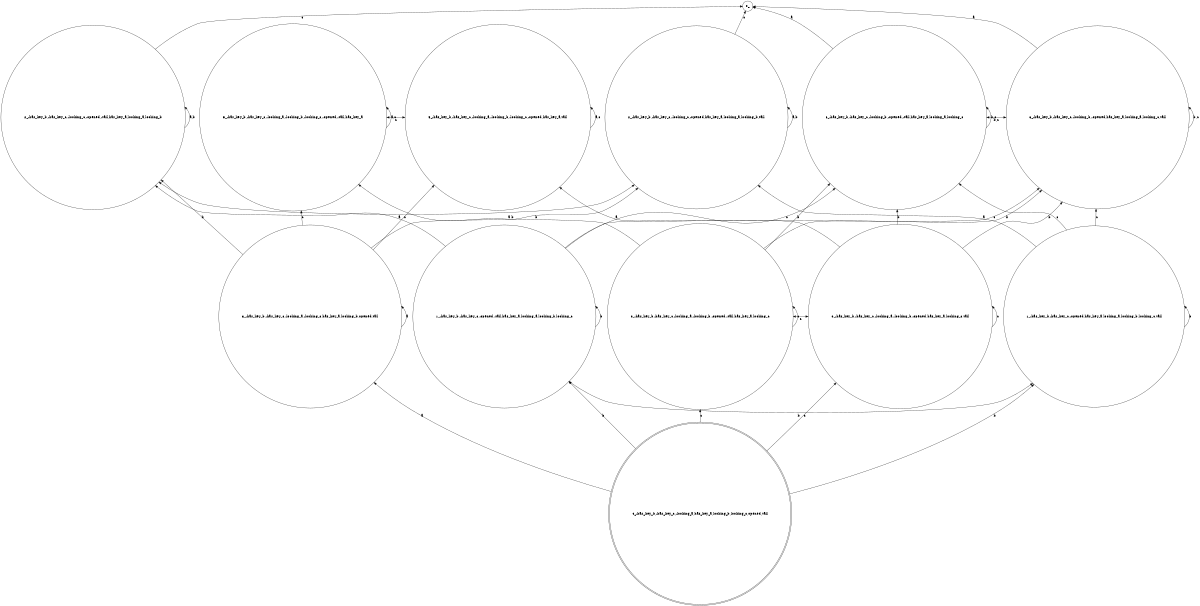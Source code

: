 digraph K_structure{
	rankdir=BT;
	size="8,5"
//WORLDS List:
	node [shape = circle] "0_-has_key_b,-has_key_c,-looking_a,-looking_b,-opened,has_key_a,looking_c,tail";// (,-has_key_b,-has_key_c,-looking_a,-looking_b,-opened,has_key_a,looking_c,tail)
	node [shape = circle] "0_-has_key_b,-has_key_c,-looking_a,-looking_b,-opened,-tail,has_key_a,looking_c";// (,-has_key_b,-has_key_c,-looking_a,-looking_b,-opened,-tail,has_key_a,looking_c)
	node [shape = circle] "1_-has_key_b,-has_key_c,-opened,has_key_a,looking_a,looking_b,looking_c,tail";// (,-has_key_b,-has_key_c,-opened,has_key_a,looking_a,looking_b,looking_c,tail)
	node [shape = circle] "2_-has_key_b,-has_key_c,-looking_c,-opened,has_key_a,looking_a,looking_b,tail";// (,-has_key_b,-has_key_c,-looking_c,-opened,has_key_a,looking_a,looking_b,tail)
	node [shape = circle] "3_-has_key_b,-has_key_c,-looking_a,-looking_c,has_key_a,looking_b,opened,tail";// (,-has_key_b,-has_key_c,-looking_a,-looking_c,has_key_a,looking_b,opened,tail)
	node [shape = doublecircle] "4_-has_key_b,-has_key_c,-looking_a,has_key_a,looking_b,looking_c,opened,tail";// (,-has_key_b,-has_key_c,-looking_a,has_key_a,looking_b,looking_c,opened,tail)
	node [shape = circle] "5_-has_key_b,-has_key_c,-looking_a,-looking_b,-looking_c,-opened,has_key_a,tail";// (,-has_key_b,-has_key_c,-looking_a,-looking_b,-looking_c,-opened,has_key_a,tail)
	node [shape = circle] "6_-has_key_b,-has_key_c,-looking_b,-opened,-tail,has_key_a,looking_a,looking_c";// (,-has_key_b,-has_key_c,-looking_b,-opened,-tail,has_key_a,looking_a,looking_c)
	node [shape = circle] "5_-has_key_b,-has_key_c,-looking_a,-looking_b,-looking_c,-opened,-tail,has_key_a";// (,-has_key_b,-has_key_c,-looking_a,-looking_b,-looking_c,-opened,-tail,has_key_a)
	node [shape = circle] "6_-has_key_b,-has_key_c,-looking_b,-opened,has_key_a,looking_a,looking_c,tail";// (,-has_key_b,-has_key_c,-looking_b,-opened,has_key_a,looking_a,looking_c,tail)
	node [shape = circle] "2_-has_key_b,-has_key_c,-looking_c,-opened,-tail,has_key_a,looking_a,looking_b";// (,-has_key_b,-has_key_c,-looking_c,-opened,-tail,has_key_a,looking_a,looking_b)
	node [shape = circle] "1_-has_key_b,-has_key_c,-opened,-tail,has_key_a,looking_a,looking_b,looking_c";// (,-has_key_b,-has_key_c,-opened,-tail,has_key_a,looking_a,looking_b,looking_c)


//RANKS List:
	{rank = same; "5_-has_key_b,-has_key_c,-looking_a,-looking_b,-looking_c,-opened,has_key_a,tail"; "5_-has_key_b,-has_key_c,-looking_a,-looking_b,-looking_c,-opened,-tail,has_key_a"; }
	{rank = same; "6_-has_key_b,-has_key_c,-looking_b,-opened,-tail,has_key_a,looking_a,looking_c"; "6_-has_key_b,-has_key_c,-looking_b,-opened,has_key_a,looking_a,looking_c,tail"; }
	{rank = same; "2_-has_key_b,-has_key_c,-looking_c,-opened,has_key_a,looking_a,looking_b,tail"; "2_-has_key_b,-has_key_c,-looking_c,-opened,-tail,has_key_a,looking_a,looking_b"; }
	{rank = same; "3_-has_key_b,-has_key_c,-looking_a,-looking_c,has_key_a,looking_b,opened,tail"; }
	{rank = same; "1_-has_key_b,-has_key_c,-opened,has_key_a,looking_a,looking_b,looking_c,tail"; "1_-has_key_b,-has_key_c,-opened,-tail,has_key_a,looking_a,looking_b,looking_c"; }
	{rank = same; "4_-has_key_b,-has_key_c,-looking_a,has_key_a,looking_b,looking_c,opened,tail"; }
	{rank = same; "0_-has_key_b,-has_key_c,-looking_a,-looking_b,-opened,has_key_a,looking_c,tail"; "0_-has_key_b,-has_key_c,-looking_a,-looking_b,-opened,-tail,has_key_a,looking_c"; }


//EDGES List:
	"0_-has_key_b,-has_key_c,-looking_a,-looking_b,-opened,-tail,has_key_a,looking_c" -> "0_-has_key_b,-has_key_c,-looking_a,-looking_b,-opened,-tail,has_key_a,looking_c" [ label = "c" ];
	"0_-has_key_b,-has_key_c,-looking_a,-looking_b,-opened,-tail,has_key_a,looking_c" -> "5_-has_key_b,-has_key_c,-looking_a,-looking_b,-looking_c,-opened,-tail,has_key_a" [ label = "a" ];
	"0_-has_key_b,-has_key_c,-looking_a,-looking_b,-opened,-tail,has_key_a,looking_c" -> "6_-has_key_b,-has_key_c,-looking_b,-opened,-tail,has_key_a,looking_a,looking_c" [ label = "b" ];
	"0_-has_key_b,-has_key_c,-looking_a,-looking_b,-opened,-tail,has_key_a,looking_c" -> "6_-has_key_b,-has_key_c,-looking_b,-opened,has_key_a,looking_a,looking_c,tail" [ label = "b" ];
	"0_-has_key_b,-has_key_c,-looking_a,-looking_b,-opened,has_key_a,looking_c,tail" -> "0_-has_key_b,-has_key_c,-looking_a,-looking_b,-opened,has_key_a,looking_c,tail" [ label = "c" ];
	"0_-has_key_b,-has_key_c,-looking_a,-looking_b,-opened,has_key_a,looking_c,tail" -> "5_-has_key_b,-has_key_c,-looking_a,-looking_b,-looking_c,-opened,has_key_a,tail" [ label = "a" ];
	"0_-has_key_b,-has_key_c,-looking_a,-looking_b,-opened,has_key_a,looking_c,tail" -> "6_-has_key_b,-has_key_c,-looking_b,-opened,-tail,has_key_a,looking_a,looking_c" [ label = "b" ];
	"0_-has_key_b,-has_key_c,-looking_a,-looking_b,-opened,has_key_a,looking_c,tail" -> "6_-has_key_b,-has_key_c,-looking_b,-opened,has_key_a,looking_a,looking_c,tail" [ label = "b" ];
	"1_-has_key_b,-has_key_c,-opened,-tail,has_key_a,looking_a,looking_b,looking_c" -> "1_-has_key_b,-has_key_c,-opened,-tail,has_key_a,looking_a,looking_b,looking_c" [ label = "b" ];
	"1_-has_key_b,-has_key_c,-opened,-tail,has_key_a,looking_a,looking_b,looking_c" -> "2_-has_key_b,-has_key_c,-looking_c,-opened,-tail,has_key_a,looking_a,looking_b" [ label = "a" ];
	"1_-has_key_b,-has_key_c,-opened,-tail,has_key_a,looking_a,looking_b,looking_c" -> "6_-has_key_b,-has_key_c,-looking_b,-opened,-tail,has_key_a,looking_a,looking_c" [ label = "c" ];
	"1_-has_key_b,-has_key_c,-opened,-tail,has_key_a,looking_a,looking_b,looking_c" -> "6_-has_key_b,-has_key_c,-looking_b,-opened,has_key_a,looking_a,looking_c,tail" [ label = "c" ];
	"1_-has_key_b,-has_key_c,-opened,has_key_a,looking_a,looking_b,looking_c,tail" -> "1_-has_key_b,-has_key_c,-opened,has_key_a,looking_a,looking_b,looking_c,tail" [ label = "b" ];
	"1_-has_key_b,-has_key_c,-opened,has_key_a,looking_a,looking_b,looking_c,tail" -> "2_-has_key_b,-has_key_c,-looking_c,-opened,has_key_a,looking_a,looking_b,tail" [ label = "a" ];
	"1_-has_key_b,-has_key_c,-opened,has_key_a,looking_a,looking_b,looking_c,tail" -> "6_-has_key_b,-has_key_c,-looking_b,-opened,-tail,has_key_a,looking_a,looking_c" [ label = "c" ];
	"1_-has_key_b,-has_key_c,-opened,has_key_a,looking_a,looking_b,looking_c,tail" -> "6_-has_key_b,-has_key_c,-looking_b,-opened,has_key_a,looking_a,looking_c,tail" [ label = "c" ];
	"2_-has_key_b,-has_key_c,-looking_c,-opened,-tail,has_key_a,looking_a,looking_b" -> "0_" [ label = "c" ];
	"2_-has_key_b,-has_key_c,-looking_c,-opened,-tail,has_key_a,looking_a,looking_b" -> "2_-has_key_b,-has_key_c,-looking_c,-opened,-tail,has_key_a,looking_a,looking_b" [ label = "a,b" ];
	"2_-has_key_b,-has_key_c,-looking_c,-opened,has_key_a,looking_a,looking_b,tail" -> "0_" [ label = "c" ];
	"2_-has_key_b,-has_key_c,-looking_c,-opened,has_key_a,looking_a,looking_b,tail" -> "2_-has_key_b,-has_key_c,-looking_c,-opened,has_key_a,looking_a,looking_b,tail" [ label = "a,b" ];
	"3_-has_key_b,-has_key_c,-looking_a,-looking_c,has_key_a,looking_b,opened,tail" -> "2_-has_key_b,-has_key_c,-looking_c,-opened,-tail,has_key_a,looking_a,looking_b" [ label = "b" ];
	"3_-has_key_b,-has_key_c,-looking_a,-looking_c,has_key_a,looking_b,opened,tail" -> "2_-has_key_b,-has_key_c,-looking_c,-opened,has_key_a,looking_a,looking_b,tail" [ label = "b" ];
	"3_-has_key_b,-has_key_c,-looking_a,-looking_c,has_key_a,looking_b,opened,tail" -> "3_-has_key_b,-has_key_c,-looking_a,-looking_c,has_key_a,looking_b,opened,tail" [ label = "a" ];
	"3_-has_key_b,-has_key_c,-looking_a,-looking_c,has_key_a,looking_b,opened,tail" -> "5_-has_key_b,-has_key_c,-looking_a,-looking_b,-looking_c,-opened,-tail,has_key_a" [ label = "c" ];
	"3_-has_key_b,-has_key_c,-looking_a,-looking_c,has_key_a,looking_b,opened,tail" -> "5_-has_key_b,-has_key_c,-looking_a,-looking_b,-looking_c,-opened,has_key_a,tail" [ label = "c" ];
	"4_-has_key_b,-has_key_c,-looking_a,has_key_a,looking_b,looking_c,opened,tail" -> "0_-has_key_b,-has_key_c,-looking_a,-looking_b,-opened,-tail,has_key_a,looking_c" [ label = "c" ];
	"4_-has_key_b,-has_key_c,-looking_a,has_key_a,looking_b,looking_c,opened,tail" -> "0_-has_key_b,-has_key_c,-looking_a,-looking_b,-opened,has_key_a,looking_c,tail" [ label = "c" ];
	"4_-has_key_b,-has_key_c,-looking_a,has_key_a,looking_b,looking_c,opened,tail" -> "1_-has_key_b,-has_key_c,-opened,-tail,has_key_a,looking_a,looking_b,looking_c" [ label = "b" ];
	"4_-has_key_b,-has_key_c,-looking_a,has_key_a,looking_b,looking_c,opened,tail" -> "1_-has_key_b,-has_key_c,-opened,has_key_a,looking_a,looking_b,looking_c,tail" [ label = "b" ];
	"4_-has_key_b,-has_key_c,-looking_a,has_key_a,looking_b,looking_c,opened,tail" -> "3_-has_key_b,-has_key_c,-looking_a,-looking_c,has_key_a,looking_b,opened,tail" [ label = "a" ];
	"5_-has_key_b,-has_key_c,-looking_a,-looking_b,-looking_c,-opened,-tail,has_key_a" -> "5_-has_key_b,-has_key_c,-looking_a,-looking_b,-looking_c,-opened,-tail,has_key_a" [ label = "a,c" ];
	"5_-has_key_b,-has_key_c,-looking_a,-looking_b,-looking_c,-opened,has_key_a,tail" -> "5_-has_key_b,-has_key_c,-looking_a,-looking_b,-looking_c,-opened,has_key_a,tail" [ label = "a,c" ];
	"6_-has_key_b,-has_key_c,-looking_b,-opened,-tail,has_key_a,looking_a,looking_c" -> "0_" [ label = "a" ];
	"6_-has_key_b,-has_key_c,-looking_b,-opened,-tail,has_key_a,looking_a,looking_c" -> "6_-has_key_b,-has_key_c,-looking_b,-opened,-tail,has_key_a,looking_a,looking_c" [ label = "b,c" ];
	"6_-has_key_b,-has_key_c,-looking_b,-opened,has_key_a,looking_a,looking_c,tail" -> "0_" [ label = "a" ];
	"6_-has_key_b,-has_key_c,-looking_b,-opened,has_key_a,looking_a,looking_c,tail" -> "6_-has_key_b,-has_key_c,-looking_b,-opened,has_key_a,looking_a,looking_c,tail" [ label = "b,c" ];
	"0_-has_key_b,-has_key_c,-looking_a,-looking_b,-opened,-tail,has_key_a,looking_c" -> "0_-has_key_b,-has_key_c,-looking_a,-looking_b,-opened,has_key_a,looking_c,tail" [ dir=both label = "c" ];
	"1_-has_key_b,-has_key_c,-opened,-tail,has_key_a,looking_a,looking_b,looking_c" -> "1_-has_key_b,-has_key_c,-opened,has_key_a,looking_a,looking_b,looking_c,tail" [ dir=both label = "b" ];
	"2_-has_key_b,-has_key_c,-looking_c,-opened,-tail,has_key_a,looking_a,looking_b" -> "2_-has_key_b,-has_key_c,-looking_c,-opened,has_key_a,looking_a,looking_b,tail" [ dir=both label = "b" ];
	"5_-has_key_b,-has_key_c,-looking_a,-looking_b,-looking_c,-opened,-tail,has_key_a" -> "5_-has_key_b,-has_key_c,-looking_a,-looking_b,-looking_c,-opened,has_key_a,tail" [ dir=both label = "c" ];
	"6_-has_key_b,-has_key_c,-looking_b,-opened,-tail,has_key_a,looking_a,looking_c" -> "6_-has_key_b,-has_key_c,-looking_b,-opened,has_key_a,looking_a,looking_c,tail" [ dir=both label = "b,c" ];
}
